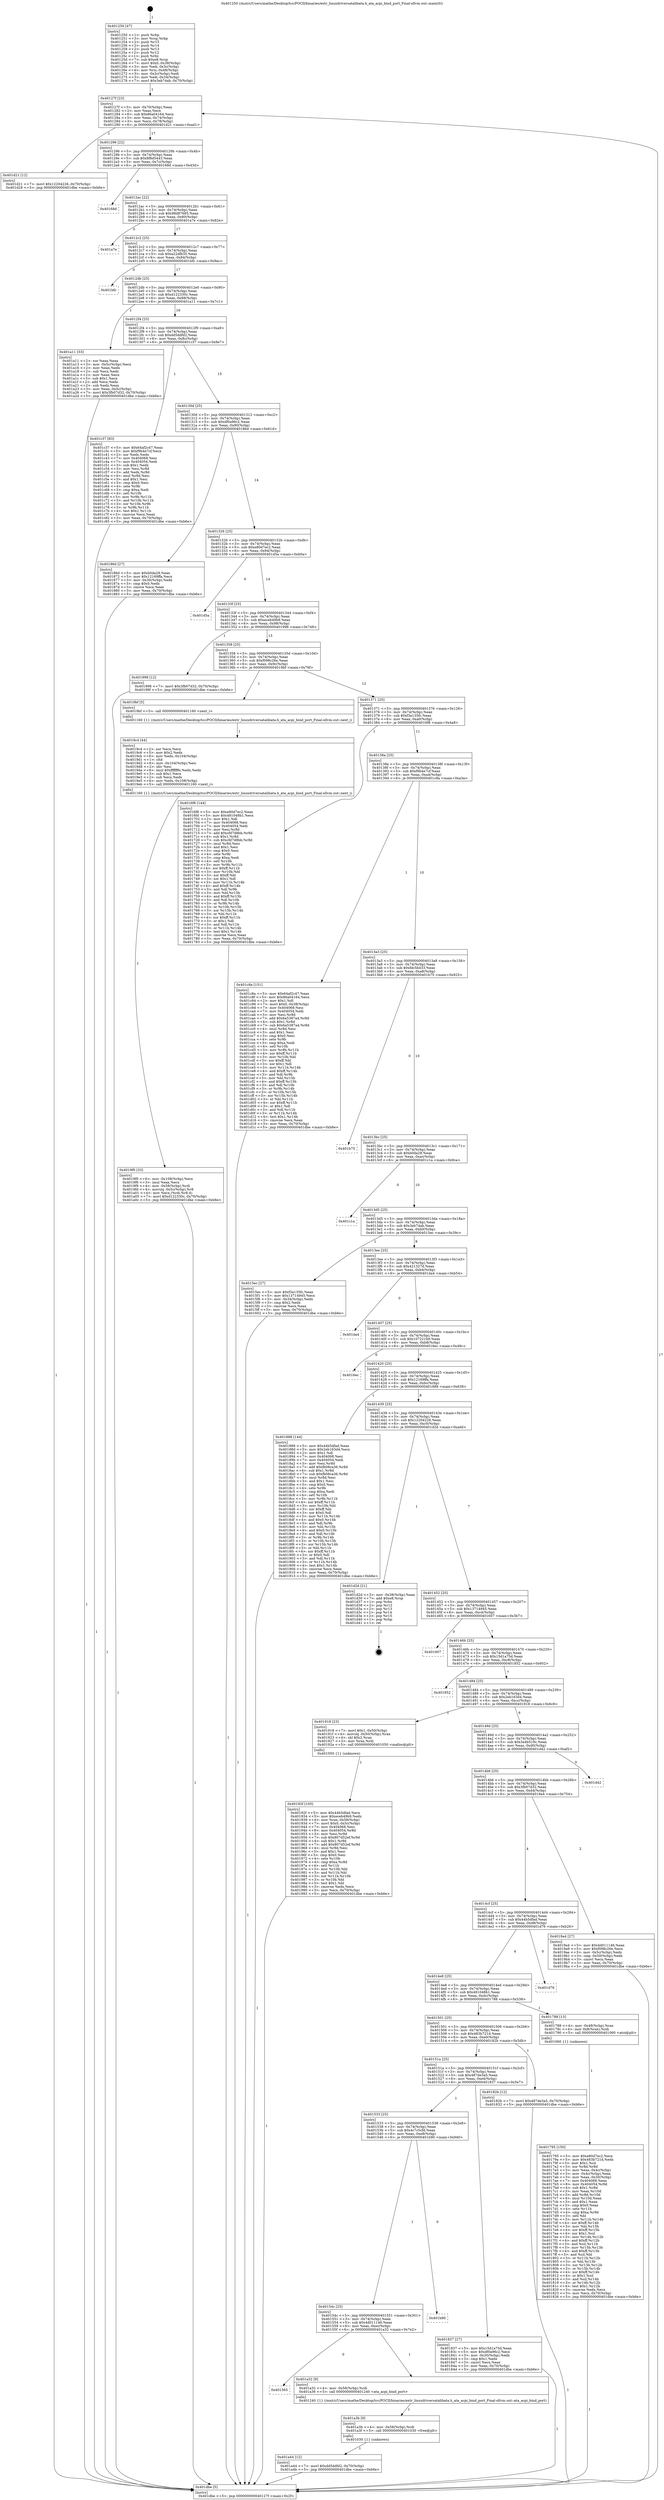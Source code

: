 digraph "0x401250" {
  label = "0x401250 (/mnt/c/Users/mathe/Desktop/tcc/POCII/binaries/extr_linuxdriversatalibata.h_ata_acpi_bind_port_Final-ollvm.out::main(0))"
  labelloc = "t"
  node[shape=record]

  Entry [label="",width=0.3,height=0.3,shape=circle,fillcolor=black,style=filled]
  "0x40127f" [label="{
     0x40127f [23]\l
     | [instrs]\l
     &nbsp;&nbsp;0x40127f \<+3\>: mov -0x70(%rbp),%eax\l
     &nbsp;&nbsp;0x401282 \<+2\>: mov %eax,%ecx\l
     &nbsp;&nbsp;0x401284 \<+6\>: sub $0x86a04164,%ecx\l
     &nbsp;&nbsp;0x40128a \<+3\>: mov %eax,-0x74(%rbp)\l
     &nbsp;&nbsp;0x40128d \<+3\>: mov %ecx,-0x78(%rbp)\l
     &nbsp;&nbsp;0x401290 \<+6\>: je 0000000000401d21 \<main+0xad1\>\l
  }"]
  "0x401d21" [label="{
     0x401d21 [12]\l
     | [instrs]\l
     &nbsp;&nbsp;0x401d21 \<+7\>: movl $0x12204226,-0x70(%rbp)\l
     &nbsp;&nbsp;0x401d28 \<+5\>: jmp 0000000000401dbe \<main+0xb6e\>\l
  }"]
  "0x401296" [label="{
     0x401296 [22]\l
     | [instrs]\l
     &nbsp;&nbsp;0x401296 \<+5\>: jmp 000000000040129b \<main+0x4b\>\l
     &nbsp;&nbsp;0x40129b \<+3\>: mov -0x74(%rbp),%eax\l
     &nbsp;&nbsp;0x40129e \<+5\>: sub $0x8f8d5443,%eax\l
     &nbsp;&nbsp;0x4012a3 \<+3\>: mov %eax,-0x7c(%rbp)\l
     &nbsp;&nbsp;0x4012a6 \<+6\>: je 000000000040168d \<main+0x43d\>\l
  }"]
  Exit [label="",width=0.3,height=0.3,shape=circle,fillcolor=black,style=filled,peripheries=2]
  "0x40168d" [label="{
     0x40168d\l
  }", style=dashed]
  "0x4012ac" [label="{
     0x4012ac [22]\l
     | [instrs]\l
     &nbsp;&nbsp;0x4012ac \<+5\>: jmp 00000000004012b1 \<main+0x61\>\l
     &nbsp;&nbsp;0x4012b1 \<+3\>: mov -0x74(%rbp),%eax\l
     &nbsp;&nbsp;0x4012b4 \<+5\>: sub $0x98d87685,%eax\l
     &nbsp;&nbsp;0x4012b9 \<+3\>: mov %eax,-0x80(%rbp)\l
     &nbsp;&nbsp;0x4012bc \<+6\>: je 0000000000401a7e \<main+0x82e\>\l
  }"]
  "0x401a44" [label="{
     0x401a44 [12]\l
     | [instrs]\l
     &nbsp;&nbsp;0x401a44 \<+7\>: movl $0xdd5ddfd2,-0x70(%rbp)\l
     &nbsp;&nbsp;0x401a4b \<+5\>: jmp 0000000000401dbe \<main+0xb6e\>\l
  }"]
  "0x401a7e" [label="{
     0x401a7e\l
  }", style=dashed]
  "0x4012c2" [label="{
     0x4012c2 [25]\l
     | [instrs]\l
     &nbsp;&nbsp;0x4012c2 \<+5\>: jmp 00000000004012c7 \<main+0x77\>\l
     &nbsp;&nbsp;0x4012c7 \<+3\>: mov -0x74(%rbp),%eax\l
     &nbsp;&nbsp;0x4012ca \<+5\>: sub $0xa22dfb35,%eax\l
     &nbsp;&nbsp;0x4012cf \<+6\>: mov %eax,-0x84(%rbp)\l
     &nbsp;&nbsp;0x4012d5 \<+6\>: je 0000000000401bfc \<main+0x9ac\>\l
  }"]
  "0x401a3b" [label="{
     0x401a3b [9]\l
     | [instrs]\l
     &nbsp;&nbsp;0x401a3b \<+4\>: mov -0x58(%rbp),%rdi\l
     &nbsp;&nbsp;0x401a3f \<+5\>: call 0000000000401030 \<free@plt\>\l
     | [calls]\l
     &nbsp;&nbsp;0x401030 \{1\} (unknown)\l
  }"]
  "0x401bfc" [label="{
     0x401bfc\l
  }", style=dashed]
  "0x4012db" [label="{
     0x4012db [25]\l
     | [instrs]\l
     &nbsp;&nbsp;0x4012db \<+5\>: jmp 00000000004012e0 \<main+0x90\>\l
     &nbsp;&nbsp;0x4012e0 \<+3\>: mov -0x74(%rbp),%eax\l
     &nbsp;&nbsp;0x4012e3 \<+5\>: sub $0xd122330c,%eax\l
     &nbsp;&nbsp;0x4012e8 \<+6\>: mov %eax,-0x88(%rbp)\l
     &nbsp;&nbsp;0x4012ee \<+6\>: je 0000000000401a11 \<main+0x7c1\>\l
  }"]
  "0x401565" [label="{
     0x401565\l
  }", style=dashed]
  "0x401a11" [label="{
     0x401a11 [33]\l
     | [instrs]\l
     &nbsp;&nbsp;0x401a11 \<+2\>: xor %eax,%eax\l
     &nbsp;&nbsp;0x401a13 \<+3\>: mov -0x5c(%rbp),%ecx\l
     &nbsp;&nbsp;0x401a16 \<+2\>: mov %eax,%edx\l
     &nbsp;&nbsp;0x401a18 \<+2\>: sub %ecx,%edx\l
     &nbsp;&nbsp;0x401a1a \<+2\>: mov %eax,%ecx\l
     &nbsp;&nbsp;0x401a1c \<+3\>: sub $0x1,%ecx\l
     &nbsp;&nbsp;0x401a1f \<+2\>: add %ecx,%edx\l
     &nbsp;&nbsp;0x401a21 \<+2\>: sub %edx,%eax\l
     &nbsp;&nbsp;0x401a23 \<+3\>: mov %eax,-0x5c(%rbp)\l
     &nbsp;&nbsp;0x401a26 \<+7\>: movl $0x3fb07d32,-0x70(%rbp)\l
     &nbsp;&nbsp;0x401a2d \<+5\>: jmp 0000000000401dbe \<main+0xb6e\>\l
  }"]
  "0x4012f4" [label="{
     0x4012f4 [25]\l
     | [instrs]\l
     &nbsp;&nbsp;0x4012f4 \<+5\>: jmp 00000000004012f9 \<main+0xa9\>\l
     &nbsp;&nbsp;0x4012f9 \<+3\>: mov -0x74(%rbp),%eax\l
     &nbsp;&nbsp;0x4012fc \<+5\>: sub $0xdd5ddfd2,%eax\l
     &nbsp;&nbsp;0x401301 \<+6\>: mov %eax,-0x8c(%rbp)\l
     &nbsp;&nbsp;0x401307 \<+6\>: je 0000000000401c37 \<main+0x9e7\>\l
  }"]
  "0x401a32" [label="{
     0x401a32 [9]\l
     | [instrs]\l
     &nbsp;&nbsp;0x401a32 \<+4\>: mov -0x58(%rbp),%rdi\l
     &nbsp;&nbsp;0x401a36 \<+5\>: call 0000000000401240 \<ata_acpi_bind_port\>\l
     | [calls]\l
     &nbsp;&nbsp;0x401240 \{1\} (/mnt/c/Users/mathe/Desktop/tcc/POCII/binaries/extr_linuxdriversatalibata.h_ata_acpi_bind_port_Final-ollvm.out::ata_acpi_bind_port)\l
  }"]
  "0x401c37" [label="{
     0x401c37 [83]\l
     | [instrs]\l
     &nbsp;&nbsp;0x401c37 \<+5\>: mov $0x64af2c47,%eax\l
     &nbsp;&nbsp;0x401c3c \<+5\>: mov $0xf9b4e7cf,%ecx\l
     &nbsp;&nbsp;0x401c41 \<+2\>: xor %edx,%edx\l
     &nbsp;&nbsp;0x401c43 \<+7\>: mov 0x404068,%esi\l
     &nbsp;&nbsp;0x401c4a \<+7\>: mov 0x404054,%edi\l
     &nbsp;&nbsp;0x401c51 \<+3\>: sub $0x1,%edx\l
     &nbsp;&nbsp;0x401c54 \<+3\>: mov %esi,%r8d\l
     &nbsp;&nbsp;0x401c57 \<+3\>: add %edx,%r8d\l
     &nbsp;&nbsp;0x401c5a \<+4\>: imul %r8d,%esi\l
     &nbsp;&nbsp;0x401c5e \<+3\>: and $0x1,%esi\l
     &nbsp;&nbsp;0x401c61 \<+3\>: cmp $0x0,%esi\l
     &nbsp;&nbsp;0x401c64 \<+4\>: sete %r9b\l
     &nbsp;&nbsp;0x401c68 \<+3\>: cmp $0xa,%edi\l
     &nbsp;&nbsp;0x401c6b \<+4\>: setl %r10b\l
     &nbsp;&nbsp;0x401c6f \<+3\>: mov %r9b,%r11b\l
     &nbsp;&nbsp;0x401c72 \<+3\>: and %r10b,%r11b\l
     &nbsp;&nbsp;0x401c75 \<+3\>: xor %r10b,%r9b\l
     &nbsp;&nbsp;0x401c78 \<+3\>: or %r9b,%r11b\l
     &nbsp;&nbsp;0x401c7b \<+4\>: test $0x1,%r11b\l
     &nbsp;&nbsp;0x401c7f \<+3\>: cmovne %ecx,%eax\l
     &nbsp;&nbsp;0x401c82 \<+3\>: mov %eax,-0x70(%rbp)\l
     &nbsp;&nbsp;0x401c85 \<+5\>: jmp 0000000000401dbe \<main+0xb6e\>\l
  }"]
  "0x40130d" [label="{
     0x40130d [25]\l
     | [instrs]\l
     &nbsp;&nbsp;0x40130d \<+5\>: jmp 0000000000401312 \<main+0xc2\>\l
     &nbsp;&nbsp;0x401312 \<+3\>: mov -0x74(%rbp),%eax\l
     &nbsp;&nbsp;0x401315 \<+5\>: sub $0xdf0a96c2,%eax\l
     &nbsp;&nbsp;0x40131a \<+6\>: mov %eax,-0x90(%rbp)\l
     &nbsp;&nbsp;0x401320 \<+6\>: je 000000000040186d \<main+0x61d\>\l
  }"]
  "0x40154c" [label="{
     0x40154c [25]\l
     | [instrs]\l
     &nbsp;&nbsp;0x40154c \<+5\>: jmp 0000000000401551 \<main+0x301\>\l
     &nbsp;&nbsp;0x401551 \<+3\>: mov -0x74(%rbp),%eax\l
     &nbsp;&nbsp;0x401554 \<+5\>: sub $0x4d011146,%eax\l
     &nbsp;&nbsp;0x401559 \<+6\>: mov %eax,-0xec(%rbp)\l
     &nbsp;&nbsp;0x40155f \<+6\>: je 0000000000401a32 \<main+0x7e2\>\l
  }"]
  "0x40186d" [label="{
     0x40186d [27]\l
     | [instrs]\l
     &nbsp;&nbsp;0x40186d \<+5\>: mov $0xb0da28,%eax\l
     &nbsp;&nbsp;0x401872 \<+5\>: mov $0x12169ffa,%ecx\l
     &nbsp;&nbsp;0x401877 \<+3\>: mov -0x30(%rbp),%edx\l
     &nbsp;&nbsp;0x40187a \<+3\>: cmp $0x0,%edx\l
     &nbsp;&nbsp;0x40187d \<+3\>: cmove %ecx,%eax\l
     &nbsp;&nbsp;0x401880 \<+3\>: mov %eax,-0x70(%rbp)\l
     &nbsp;&nbsp;0x401883 \<+5\>: jmp 0000000000401dbe \<main+0xb6e\>\l
  }"]
  "0x401326" [label="{
     0x401326 [25]\l
     | [instrs]\l
     &nbsp;&nbsp;0x401326 \<+5\>: jmp 000000000040132b \<main+0xdb\>\l
     &nbsp;&nbsp;0x40132b \<+3\>: mov -0x74(%rbp),%eax\l
     &nbsp;&nbsp;0x40132e \<+5\>: sub $0xe80d7ec2,%eax\l
     &nbsp;&nbsp;0x401333 \<+6\>: mov %eax,-0x94(%rbp)\l
     &nbsp;&nbsp;0x401339 \<+6\>: je 0000000000401d5a \<main+0xb0a\>\l
  }"]
  "0x401b90" [label="{
     0x401b90\l
  }", style=dashed]
  "0x401d5a" [label="{
     0x401d5a\l
  }", style=dashed]
  "0x40133f" [label="{
     0x40133f [25]\l
     | [instrs]\l
     &nbsp;&nbsp;0x40133f \<+5\>: jmp 0000000000401344 \<main+0xf4\>\l
     &nbsp;&nbsp;0x401344 \<+3\>: mov -0x74(%rbp),%eax\l
     &nbsp;&nbsp;0x401347 \<+5\>: sub $0xeceb49b9,%eax\l
     &nbsp;&nbsp;0x40134c \<+6\>: mov %eax,-0x98(%rbp)\l
     &nbsp;&nbsp;0x401352 \<+6\>: je 0000000000401998 \<main+0x748\>\l
  }"]
  "0x4019f0" [label="{
     0x4019f0 [33]\l
     | [instrs]\l
     &nbsp;&nbsp;0x4019f0 \<+6\>: mov -0x108(%rbp),%ecx\l
     &nbsp;&nbsp;0x4019f6 \<+3\>: imul %eax,%ecx\l
     &nbsp;&nbsp;0x4019f9 \<+4\>: mov -0x58(%rbp),%rdi\l
     &nbsp;&nbsp;0x4019fd \<+4\>: movslq -0x5c(%rbp),%r8\l
     &nbsp;&nbsp;0x401a01 \<+4\>: mov %ecx,(%rdi,%r8,4)\l
     &nbsp;&nbsp;0x401a05 \<+7\>: movl $0xd122330c,-0x70(%rbp)\l
     &nbsp;&nbsp;0x401a0c \<+5\>: jmp 0000000000401dbe \<main+0xb6e\>\l
  }"]
  "0x401998" [label="{
     0x401998 [12]\l
     | [instrs]\l
     &nbsp;&nbsp;0x401998 \<+7\>: movl $0x3fb07d32,-0x70(%rbp)\l
     &nbsp;&nbsp;0x40199f \<+5\>: jmp 0000000000401dbe \<main+0xb6e\>\l
  }"]
  "0x401358" [label="{
     0x401358 [25]\l
     | [instrs]\l
     &nbsp;&nbsp;0x401358 \<+5\>: jmp 000000000040135d \<main+0x10d\>\l
     &nbsp;&nbsp;0x40135d \<+3\>: mov -0x74(%rbp),%eax\l
     &nbsp;&nbsp;0x401360 \<+5\>: sub $0xf098c26e,%eax\l
     &nbsp;&nbsp;0x401365 \<+6\>: mov %eax,-0x9c(%rbp)\l
     &nbsp;&nbsp;0x40136b \<+6\>: je 00000000004019bf \<main+0x76f\>\l
  }"]
  "0x4019c4" [label="{
     0x4019c4 [44]\l
     | [instrs]\l
     &nbsp;&nbsp;0x4019c4 \<+2\>: xor %ecx,%ecx\l
     &nbsp;&nbsp;0x4019c6 \<+5\>: mov $0x2,%edx\l
     &nbsp;&nbsp;0x4019cb \<+6\>: mov %edx,-0x104(%rbp)\l
     &nbsp;&nbsp;0x4019d1 \<+1\>: cltd\l
     &nbsp;&nbsp;0x4019d2 \<+6\>: mov -0x104(%rbp),%esi\l
     &nbsp;&nbsp;0x4019d8 \<+2\>: idiv %esi\l
     &nbsp;&nbsp;0x4019da \<+6\>: imul $0xfffffffe,%edx,%edx\l
     &nbsp;&nbsp;0x4019e0 \<+3\>: sub $0x1,%ecx\l
     &nbsp;&nbsp;0x4019e3 \<+2\>: sub %ecx,%edx\l
     &nbsp;&nbsp;0x4019e5 \<+6\>: mov %edx,-0x108(%rbp)\l
     &nbsp;&nbsp;0x4019eb \<+5\>: call 0000000000401160 \<next_i\>\l
     | [calls]\l
     &nbsp;&nbsp;0x401160 \{1\} (/mnt/c/Users/mathe/Desktop/tcc/POCII/binaries/extr_linuxdriversatalibata.h_ata_acpi_bind_port_Final-ollvm.out::next_i)\l
  }"]
  "0x4019bf" [label="{
     0x4019bf [5]\l
     | [instrs]\l
     &nbsp;&nbsp;0x4019bf \<+5\>: call 0000000000401160 \<next_i\>\l
     | [calls]\l
     &nbsp;&nbsp;0x401160 \{1\} (/mnt/c/Users/mathe/Desktop/tcc/POCII/binaries/extr_linuxdriversatalibata.h_ata_acpi_bind_port_Final-ollvm.out::next_i)\l
  }"]
  "0x401371" [label="{
     0x401371 [25]\l
     | [instrs]\l
     &nbsp;&nbsp;0x401371 \<+5\>: jmp 0000000000401376 \<main+0x126\>\l
     &nbsp;&nbsp;0x401376 \<+3\>: mov -0x74(%rbp),%eax\l
     &nbsp;&nbsp;0x401379 \<+5\>: sub $0xf3a135fc,%eax\l
     &nbsp;&nbsp;0x40137e \<+6\>: mov %eax,-0xa0(%rbp)\l
     &nbsp;&nbsp;0x401384 \<+6\>: je 00000000004016f8 \<main+0x4a8\>\l
  }"]
  "0x40192f" [label="{
     0x40192f [105]\l
     | [instrs]\l
     &nbsp;&nbsp;0x40192f \<+5\>: mov $0x44b5dfad,%ecx\l
     &nbsp;&nbsp;0x401934 \<+5\>: mov $0xeceb49b9,%edx\l
     &nbsp;&nbsp;0x401939 \<+4\>: mov %rax,-0x58(%rbp)\l
     &nbsp;&nbsp;0x40193d \<+7\>: movl $0x0,-0x5c(%rbp)\l
     &nbsp;&nbsp;0x401944 \<+7\>: mov 0x404068,%esi\l
     &nbsp;&nbsp;0x40194b \<+8\>: mov 0x404054,%r8d\l
     &nbsp;&nbsp;0x401953 \<+3\>: mov %esi,%r9d\l
     &nbsp;&nbsp;0x401956 \<+7\>: sub $0x807d52ef,%r9d\l
     &nbsp;&nbsp;0x40195d \<+4\>: sub $0x1,%r9d\l
     &nbsp;&nbsp;0x401961 \<+7\>: add $0x807d52ef,%r9d\l
     &nbsp;&nbsp;0x401968 \<+4\>: imul %r9d,%esi\l
     &nbsp;&nbsp;0x40196c \<+3\>: and $0x1,%esi\l
     &nbsp;&nbsp;0x40196f \<+3\>: cmp $0x0,%esi\l
     &nbsp;&nbsp;0x401972 \<+4\>: sete %r10b\l
     &nbsp;&nbsp;0x401976 \<+4\>: cmp $0xa,%r8d\l
     &nbsp;&nbsp;0x40197a \<+4\>: setl %r11b\l
     &nbsp;&nbsp;0x40197e \<+3\>: mov %r10b,%bl\l
     &nbsp;&nbsp;0x401981 \<+3\>: and %r11b,%bl\l
     &nbsp;&nbsp;0x401984 \<+3\>: xor %r11b,%r10b\l
     &nbsp;&nbsp;0x401987 \<+3\>: or %r10b,%bl\l
     &nbsp;&nbsp;0x40198a \<+3\>: test $0x1,%bl\l
     &nbsp;&nbsp;0x40198d \<+3\>: cmovne %edx,%ecx\l
     &nbsp;&nbsp;0x401990 \<+3\>: mov %ecx,-0x70(%rbp)\l
     &nbsp;&nbsp;0x401993 \<+5\>: jmp 0000000000401dbe \<main+0xb6e\>\l
  }"]
  "0x4016f8" [label="{
     0x4016f8 [144]\l
     | [instrs]\l
     &nbsp;&nbsp;0x4016f8 \<+5\>: mov $0xe80d7ec2,%eax\l
     &nbsp;&nbsp;0x4016fd \<+5\>: mov $0x481048b1,%ecx\l
     &nbsp;&nbsp;0x401702 \<+2\>: mov $0x1,%dl\l
     &nbsp;&nbsp;0x401704 \<+7\>: mov 0x404068,%esi\l
     &nbsp;&nbsp;0x40170b \<+7\>: mov 0x404054,%edi\l
     &nbsp;&nbsp;0x401712 \<+3\>: mov %esi,%r8d\l
     &nbsp;&nbsp;0x401715 \<+7\>: add $0xcfd7d8bb,%r8d\l
     &nbsp;&nbsp;0x40171c \<+4\>: sub $0x1,%r8d\l
     &nbsp;&nbsp;0x401720 \<+7\>: sub $0xcfd7d8bb,%r8d\l
     &nbsp;&nbsp;0x401727 \<+4\>: imul %r8d,%esi\l
     &nbsp;&nbsp;0x40172b \<+3\>: and $0x1,%esi\l
     &nbsp;&nbsp;0x40172e \<+3\>: cmp $0x0,%esi\l
     &nbsp;&nbsp;0x401731 \<+4\>: sete %r9b\l
     &nbsp;&nbsp;0x401735 \<+3\>: cmp $0xa,%edi\l
     &nbsp;&nbsp;0x401738 \<+4\>: setl %r10b\l
     &nbsp;&nbsp;0x40173c \<+3\>: mov %r9b,%r11b\l
     &nbsp;&nbsp;0x40173f \<+4\>: xor $0xff,%r11b\l
     &nbsp;&nbsp;0x401743 \<+3\>: mov %r10b,%bl\l
     &nbsp;&nbsp;0x401746 \<+3\>: xor $0xff,%bl\l
     &nbsp;&nbsp;0x401749 \<+3\>: xor $0x1,%dl\l
     &nbsp;&nbsp;0x40174c \<+3\>: mov %r11b,%r14b\l
     &nbsp;&nbsp;0x40174f \<+4\>: and $0xff,%r14b\l
     &nbsp;&nbsp;0x401753 \<+3\>: and %dl,%r9b\l
     &nbsp;&nbsp;0x401756 \<+3\>: mov %bl,%r15b\l
     &nbsp;&nbsp;0x401759 \<+4\>: and $0xff,%r15b\l
     &nbsp;&nbsp;0x40175d \<+3\>: and %dl,%r10b\l
     &nbsp;&nbsp;0x401760 \<+3\>: or %r9b,%r14b\l
     &nbsp;&nbsp;0x401763 \<+3\>: or %r10b,%r15b\l
     &nbsp;&nbsp;0x401766 \<+3\>: xor %r15b,%r14b\l
     &nbsp;&nbsp;0x401769 \<+3\>: or %bl,%r11b\l
     &nbsp;&nbsp;0x40176c \<+4\>: xor $0xff,%r11b\l
     &nbsp;&nbsp;0x401770 \<+3\>: or $0x1,%dl\l
     &nbsp;&nbsp;0x401773 \<+3\>: and %dl,%r11b\l
     &nbsp;&nbsp;0x401776 \<+3\>: or %r11b,%r14b\l
     &nbsp;&nbsp;0x401779 \<+4\>: test $0x1,%r14b\l
     &nbsp;&nbsp;0x40177d \<+3\>: cmovne %ecx,%eax\l
     &nbsp;&nbsp;0x401780 \<+3\>: mov %eax,-0x70(%rbp)\l
     &nbsp;&nbsp;0x401783 \<+5\>: jmp 0000000000401dbe \<main+0xb6e\>\l
  }"]
  "0x40138a" [label="{
     0x40138a [25]\l
     | [instrs]\l
     &nbsp;&nbsp;0x40138a \<+5\>: jmp 000000000040138f \<main+0x13f\>\l
     &nbsp;&nbsp;0x40138f \<+3\>: mov -0x74(%rbp),%eax\l
     &nbsp;&nbsp;0x401392 \<+5\>: sub $0xf9b4e7cf,%eax\l
     &nbsp;&nbsp;0x401397 \<+6\>: mov %eax,-0xa4(%rbp)\l
     &nbsp;&nbsp;0x40139d \<+6\>: je 0000000000401c8a \<main+0xa3a\>\l
  }"]
  "0x401533" [label="{
     0x401533 [25]\l
     | [instrs]\l
     &nbsp;&nbsp;0x401533 \<+5\>: jmp 0000000000401538 \<main+0x2e8\>\l
     &nbsp;&nbsp;0x401538 \<+3\>: mov -0x74(%rbp),%eax\l
     &nbsp;&nbsp;0x40153b \<+5\>: sub $0x4c7c5cfd,%eax\l
     &nbsp;&nbsp;0x401540 \<+6\>: mov %eax,-0xe8(%rbp)\l
     &nbsp;&nbsp;0x401546 \<+6\>: je 0000000000401b90 \<main+0x940\>\l
  }"]
  "0x401c8a" [label="{
     0x401c8a [151]\l
     | [instrs]\l
     &nbsp;&nbsp;0x401c8a \<+5\>: mov $0x64af2c47,%eax\l
     &nbsp;&nbsp;0x401c8f \<+5\>: mov $0x86a04164,%ecx\l
     &nbsp;&nbsp;0x401c94 \<+2\>: mov $0x1,%dl\l
     &nbsp;&nbsp;0x401c96 \<+7\>: movl $0x0,-0x38(%rbp)\l
     &nbsp;&nbsp;0x401c9d \<+7\>: mov 0x404068,%esi\l
     &nbsp;&nbsp;0x401ca4 \<+7\>: mov 0x404054,%edi\l
     &nbsp;&nbsp;0x401cab \<+3\>: mov %esi,%r8d\l
     &nbsp;&nbsp;0x401cae \<+7\>: add $0x6a5387a4,%r8d\l
     &nbsp;&nbsp;0x401cb5 \<+4\>: sub $0x1,%r8d\l
     &nbsp;&nbsp;0x401cb9 \<+7\>: sub $0x6a5387a4,%r8d\l
     &nbsp;&nbsp;0x401cc0 \<+4\>: imul %r8d,%esi\l
     &nbsp;&nbsp;0x401cc4 \<+3\>: and $0x1,%esi\l
     &nbsp;&nbsp;0x401cc7 \<+3\>: cmp $0x0,%esi\l
     &nbsp;&nbsp;0x401cca \<+4\>: sete %r9b\l
     &nbsp;&nbsp;0x401cce \<+3\>: cmp $0xa,%edi\l
     &nbsp;&nbsp;0x401cd1 \<+4\>: setl %r10b\l
     &nbsp;&nbsp;0x401cd5 \<+3\>: mov %r9b,%r11b\l
     &nbsp;&nbsp;0x401cd8 \<+4\>: xor $0xff,%r11b\l
     &nbsp;&nbsp;0x401cdc \<+3\>: mov %r10b,%bl\l
     &nbsp;&nbsp;0x401cdf \<+3\>: xor $0xff,%bl\l
     &nbsp;&nbsp;0x401ce2 \<+3\>: xor $0x1,%dl\l
     &nbsp;&nbsp;0x401ce5 \<+3\>: mov %r11b,%r14b\l
     &nbsp;&nbsp;0x401ce8 \<+4\>: and $0xff,%r14b\l
     &nbsp;&nbsp;0x401cec \<+3\>: and %dl,%r9b\l
     &nbsp;&nbsp;0x401cef \<+3\>: mov %bl,%r15b\l
     &nbsp;&nbsp;0x401cf2 \<+4\>: and $0xff,%r15b\l
     &nbsp;&nbsp;0x401cf6 \<+3\>: and %dl,%r10b\l
     &nbsp;&nbsp;0x401cf9 \<+3\>: or %r9b,%r14b\l
     &nbsp;&nbsp;0x401cfc \<+3\>: or %r10b,%r15b\l
     &nbsp;&nbsp;0x401cff \<+3\>: xor %r15b,%r14b\l
     &nbsp;&nbsp;0x401d02 \<+3\>: or %bl,%r11b\l
     &nbsp;&nbsp;0x401d05 \<+4\>: xor $0xff,%r11b\l
     &nbsp;&nbsp;0x401d09 \<+3\>: or $0x1,%dl\l
     &nbsp;&nbsp;0x401d0c \<+3\>: and %dl,%r11b\l
     &nbsp;&nbsp;0x401d0f \<+3\>: or %r11b,%r14b\l
     &nbsp;&nbsp;0x401d12 \<+4\>: test $0x1,%r14b\l
     &nbsp;&nbsp;0x401d16 \<+3\>: cmovne %ecx,%eax\l
     &nbsp;&nbsp;0x401d19 \<+3\>: mov %eax,-0x70(%rbp)\l
     &nbsp;&nbsp;0x401d1c \<+5\>: jmp 0000000000401dbe \<main+0xb6e\>\l
  }"]
  "0x4013a3" [label="{
     0x4013a3 [25]\l
     | [instrs]\l
     &nbsp;&nbsp;0x4013a3 \<+5\>: jmp 00000000004013a8 \<main+0x158\>\l
     &nbsp;&nbsp;0x4013a8 \<+3\>: mov -0x74(%rbp),%eax\l
     &nbsp;&nbsp;0x4013ab \<+5\>: sub $0xfdc5b433,%eax\l
     &nbsp;&nbsp;0x4013b0 \<+6\>: mov %eax,-0xa8(%rbp)\l
     &nbsp;&nbsp;0x4013b6 \<+6\>: je 0000000000401b75 \<main+0x925\>\l
  }"]
  "0x401837" [label="{
     0x401837 [27]\l
     | [instrs]\l
     &nbsp;&nbsp;0x401837 \<+5\>: mov $0x15d1a75d,%eax\l
     &nbsp;&nbsp;0x40183c \<+5\>: mov $0xdf0a96c2,%ecx\l
     &nbsp;&nbsp;0x401841 \<+3\>: mov -0x30(%rbp),%edx\l
     &nbsp;&nbsp;0x401844 \<+3\>: cmp $0x1,%edx\l
     &nbsp;&nbsp;0x401847 \<+3\>: cmovl %ecx,%eax\l
     &nbsp;&nbsp;0x40184a \<+3\>: mov %eax,-0x70(%rbp)\l
     &nbsp;&nbsp;0x40184d \<+5\>: jmp 0000000000401dbe \<main+0xb6e\>\l
  }"]
  "0x401b75" [label="{
     0x401b75\l
  }", style=dashed]
  "0x4013bc" [label="{
     0x4013bc [25]\l
     | [instrs]\l
     &nbsp;&nbsp;0x4013bc \<+5\>: jmp 00000000004013c1 \<main+0x171\>\l
     &nbsp;&nbsp;0x4013c1 \<+3\>: mov -0x74(%rbp),%eax\l
     &nbsp;&nbsp;0x4013c4 \<+5\>: sub $0xb0da28,%eax\l
     &nbsp;&nbsp;0x4013c9 \<+6\>: mov %eax,-0xac(%rbp)\l
     &nbsp;&nbsp;0x4013cf \<+6\>: je 0000000000401c1a \<main+0x9ca\>\l
  }"]
  "0x40151a" [label="{
     0x40151a [25]\l
     | [instrs]\l
     &nbsp;&nbsp;0x40151a \<+5\>: jmp 000000000040151f \<main+0x2cf\>\l
     &nbsp;&nbsp;0x40151f \<+3\>: mov -0x74(%rbp),%eax\l
     &nbsp;&nbsp;0x401522 \<+5\>: sub $0x487de3a5,%eax\l
     &nbsp;&nbsp;0x401527 \<+6\>: mov %eax,-0xe4(%rbp)\l
     &nbsp;&nbsp;0x40152d \<+6\>: je 0000000000401837 \<main+0x5e7\>\l
  }"]
  "0x401c1a" [label="{
     0x401c1a\l
  }", style=dashed]
  "0x4013d5" [label="{
     0x4013d5 [25]\l
     | [instrs]\l
     &nbsp;&nbsp;0x4013d5 \<+5\>: jmp 00000000004013da \<main+0x18a\>\l
     &nbsp;&nbsp;0x4013da \<+3\>: mov -0x74(%rbp),%eax\l
     &nbsp;&nbsp;0x4013dd \<+5\>: sub $0x3eb74ab,%eax\l
     &nbsp;&nbsp;0x4013e2 \<+6\>: mov %eax,-0xb0(%rbp)\l
     &nbsp;&nbsp;0x4013e8 \<+6\>: je 00000000004015ec \<main+0x39c\>\l
  }"]
  "0x40182b" [label="{
     0x40182b [12]\l
     | [instrs]\l
     &nbsp;&nbsp;0x40182b \<+7\>: movl $0x487de3a5,-0x70(%rbp)\l
     &nbsp;&nbsp;0x401832 \<+5\>: jmp 0000000000401dbe \<main+0xb6e\>\l
  }"]
  "0x4015ec" [label="{
     0x4015ec [27]\l
     | [instrs]\l
     &nbsp;&nbsp;0x4015ec \<+5\>: mov $0xf3a135fc,%eax\l
     &nbsp;&nbsp;0x4015f1 \<+5\>: mov $0x13714945,%ecx\l
     &nbsp;&nbsp;0x4015f6 \<+3\>: mov -0x34(%rbp),%edx\l
     &nbsp;&nbsp;0x4015f9 \<+3\>: cmp $0x2,%edx\l
     &nbsp;&nbsp;0x4015fc \<+3\>: cmovne %ecx,%eax\l
     &nbsp;&nbsp;0x4015ff \<+3\>: mov %eax,-0x70(%rbp)\l
     &nbsp;&nbsp;0x401602 \<+5\>: jmp 0000000000401dbe \<main+0xb6e\>\l
  }"]
  "0x4013ee" [label="{
     0x4013ee [25]\l
     | [instrs]\l
     &nbsp;&nbsp;0x4013ee \<+5\>: jmp 00000000004013f3 \<main+0x1a3\>\l
     &nbsp;&nbsp;0x4013f3 \<+3\>: mov -0x74(%rbp),%eax\l
     &nbsp;&nbsp;0x4013f6 \<+5\>: sub $0x421327d,%eax\l
     &nbsp;&nbsp;0x4013fb \<+6\>: mov %eax,-0xb4(%rbp)\l
     &nbsp;&nbsp;0x401401 \<+6\>: je 0000000000401da4 \<main+0xb54\>\l
  }"]
  "0x401dbe" [label="{
     0x401dbe [5]\l
     | [instrs]\l
     &nbsp;&nbsp;0x401dbe \<+5\>: jmp 000000000040127f \<main+0x2f\>\l
  }"]
  "0x401250" [label="{
     0x401250 [47]\l
     | [instrs]\l
     &nbsp;&nbsp;0x401250 \<+1\>: push %rbp\l
     &nbsp;&nbsp;0x401251 \<+3\>: mov %rsp,%rbp\l
     &nbsp;&nbsp;0x401254 \<+2\>: push %r15\l
     &nbsp;&nbsp;0x401256 \<+2\>: push %r14\l
     &nbsp;&nbsp;0x401258 \<+2\>: push %r13\l
     &nbsp;&nbsp;0x40125a \<+2\>: push %r12\l
     &nbsp;&nbsp;0x40125c \<+1\>: push %rbx\l
     &nbsp;&nbsp;0x40125d \<+7\>: sub $0xe8,%rsp\l
     &nbsp;&nbsp;0x401264 \<+7\>: movl $0x0,-0x38(%rbp)\l
     &nbsp;&nbsp;0x40126b \<+3\>: mov %edi,-0x3c(%rbp)\l
     &nbsp;&nbsp;0x40126e \<+4\>: mov %rsi,-0x48(%rbp)\l
     &nbsp;&nbsp;0x401272 \<+3\>: mov -0x3c(%rbp),%edi\l
     &nbsp;&nbsp;0x401275 \<+3\>: mov %edi,-0x34(%rbp)\l
     &nbsp;&nbsp;0x401278 \<+7\>: movl $0x3eb74ab,-0x70(%rbp)\l
  }"]
  "0x401795" [label="{
     0x401795 [150]\l
     | [instrs]\l
     &nbsp;&nbsp;0x401795 \<+5\>: mov $0xe80d7ec2,%ecx\l
     &nbsp;&nbsp;0x40179a \<+5\>: mov $0x483b721d,%edx\l
     &nbsp;&nbsp;0x40179f \<+3\>: mov $0x1,%sil\l
     &nbsp;&nbsp;0x4017a2 \<+3\>: xor %r8d,%r8d\l
     &nbsp;&nbsp;0x4017a5 \<+3\>: mov %eax,-0x4c(%rbp)\l
     &nbsp;&nbsp;0x4017a8 \<+3\>: mov -0x4c(%rbp),%eax\l
     &nbsp;&nbsp;0x4017ab \<+3\>: mov %eax,-0x30(%rbp)\l
     &nbsp;&nbsp;0x4017ae \<+7\>: mov 0x404068,%eax\l
     &nbsp;&nbsp;0x4017b5 \<+8\>: mov 0x404054,%r9d\l
     &nbsp;&nbsp;0x4017bd \<+4\>: sub $0x1,%r8d\l
     &nbsp;&nbsp;0x4017c1 \<+3\>: mov %eax,%r10d\l
     &nbsp;&nbsp;0x4017c4 \<+3\>: add %r8d,%r10d\l
     &nbsp;&nbsp;0x4017c7 \<+4\>: imul %r10d,%eax\l
     &nbsp;&nbsp;0x4017cb \<+3\>: and $0x1,%eax\l
     &nbsp;&nbsp;0x4017ce \<+3\>: cmp $0x0,%eax\l
     &nbsp;&nbsp;0x4017d1 \<+4\>: sete %r11b\l
     &nbsp;&nbsp;0x4017d5 \<+4\>: cmp $0xa,%r9d\l
     &nbsp;&nbsp;0x4017d9 \<+3\>: setl %bl\l
     &nbsp;&nbsp;0x4017dc \<+3\>: mov %r11b,%r14b\l
     &nbsp;&nbsp;0x4017df \<+4\>: xor $0xff,%r14b\l
     &nbsp;&nbsp;0x4017e3 \<+3\>: mov %bl,%r15b\l
     &nbsp;&nbsp;0x4017e6 \<+4\>: xor $0xff,%r15b\l
     &nbsp;&nbsp;0x4017ea \<+4\>: xor $0x1,%sil\l
     &nbsp;&nbsp;0x4017ee \<+3\>: mov %r14b,%r12b\l
     &nbsp;&nbsp;0x4017f1 \<+4\>: and $0xff,%r12b\l
     &nbsp;&nbsp;0x4017f5 \<+3\>: and %sil,%r11b\l
     &nbsp;&nbsp;0x4017f8 \<+3\>: mov %r15b,%r13b\l
     &nbsp;&nbsp;0x4017fb \<+4\>: and $0xff,%r13b\l
     &nbsp;&nbsp;0x4017ff \<+3\>: and %sil,%bl\l
     &nbsp;&nbsp;0x401802 \<+3\>: or %r11b,%r12b\l
     &nbsp;&nbsp;0x401805 \<+3\>: or %bl,%r13b\l
     &nbsp;&nbsp;0x401808 \<+3\>: xor %r13b,%r12b\l
     &nbsp;&nbsp;0x40180b \<+3\>: or %r15b,%r14b\l
     &nbsp;&nbsp;0x40180e \<+4\>: xor $0xff,%r14b\l
     &nbsp;&nbsp;0x401812 \<+4\>: or $0x1,%sil\l
     &nbsp;&nbsp;0x401816 \<+3\>: and %sil,%r14b\l
     &nbsp;&nbsp;0x401819 \<+3\>: or %r14b,%r12b\l
     &nbsp;&nbsp;0x40181c \<+4\>: test $0x1,%r12b\l
     &nbsp;&nbsp;0x401820 \<+3\>: cmovne %edx,%ecx\l
     &nbsp;&nbsp;0x401823 \<+3\>: mov %ecx,-0x70(%rbp)\l
     &nbsp;&nbsp;0x401826 \<+5\>: jmp 0000000000401dbe \<main+0xb6e\>\l
  }"]
  "0x401da4" [label="{
     0x401da4\l
  }", style=dashed]
  "0x401407" [label="{
     0x401407 [25]\l
     | [instrs]\l
     &nbsp;&nbsp;0x401407 \<+5\>: jmp 000000000040140c \<main+0x1bc\>\l
     &nbsp;&nbsp;0x40140c \<+3\>: mov -0x74(%rbp),%eax\l
     &nbsp;&nbsp;0x40140f \<+5\>: sub $0x107221b9,%eax\l
     &nbsp;&nbsp;0x401414 \<+6\>: mov %eax,-0xb8(%rbp)\l
     &nbsp;&nbsp;0x40141a \<+6\>: je 00000000004016ec \<main+0x49c\>\l
  }"]
  "0x401501" [label="{
     0x401501 [25]\l
     | [instrs]\l
     &nbsp;&nbsp;0x401501 \<+5\>: jmp 0000000000401506 \<main+0x2b6\>\l
     &nbsp;&nbsp;0x401506 \<+3\>: mov -0x74(%rbp),%eax\l
     &nbsp;&nbsp;0x401509 \<+5\>: sub $0x483b721d,%eax\l
     &nbsp;&nbsp;0x40150e \<+6\>: mov %eax,-0xe0(%rbp)\l
     &nbsp;&nbsp;0x401514 \<+6\>: je 000000000040182b \<main+0x5db\>\l
  }"]
  "0x4016ec" [label="{
     0x4016ec\l
  }", style=dashed]
  "0x401420" [label="{
     0x401420 [25]\l
     | [instrs]\l
     &nbsp;&nbsp;0x401420 \<+5\>: jmp 0000000000401425 \<main+0x1d5\>\l
     &nbsp;&nbsp;0x401425 \<+3\>: mov -0x74(%rbp),%eax\l
     &nbsp;&nbsp;0x401428 \<+5\>: sub $0x12169ffa,%eax\l
     &nbsp;&nbsp;0x40142d \<+6\>: mov %eax,-0xbc(%rbp)\l
     &nbsp;&nbsp;0x401433 \<+6\>: je 0000000000401888 \<main+0x638\>\l
  }"]
  "0x401788" [label="{
     0x401788 [13]\l
     | [instrs]\l
     &nbsp;&nbsp;0x401788 \<+4\>: mov -0x48(%rbp),%rax\l
     &nbsp;&nbsp;0x40178c \<+4\>: mov 0x8(%rax),%rdi\l
     &nbsp;&nbsp;0x401790 \<+5\>: call 0000000000401060 \<atoi@plt\>\l
     | [calls]\l
     &nbsp;&nbsp;0x401060 \{1\} (unknown)\l
  }"]
  "0x401888" [label="{
     0x401888 [144]\l
     | [instrs]\l
     &nbsp;&nbsp;0x401888 \<+5\>: mov $0x44b5dfad,%eax\l
     &nbsp;&nbsp;0x40188d \<+5\>: mov $0x2eb163d4,%ecx\l
     &nbsp;&nbsp;0x401892 \<+2\>: mov $0x1,%dl\l
     &nbsp;&nbsp;0x401894 \<+7\>: mov 0x404068,%esi\l
     &nbsp;&nbsp;0x40189b \<+7\>: mov 0x404054,%edi\l
     &nbsp;&nbsp;0x4018a2 \<+3\>: mov %esi,%r8d\l
     &nbsp;&nbsp;0x4018a5 \<+7\>: add $0xfb08ca36,%r8d\l
     &nbsp;&nbsp;0x4018ac \<+4\>: sub $0x1,%r8d\l
     &nbsp;&nbsp;0x4018b0 \<+7\>: sub $0xfb08ca36,%r8d\l
     &nbsp;&nbsp;0x4018b7 \<+4\>: imul %r8d,%esi\l
     &nbsp;&nbsp;0x4018bb \<+3\>: and $0x1,%esi\l
     &nbsp;&nbsp;0x4018be \<+3\>: cmp $0x0,%esi\l
     &nbsp;&nbsp;0x4018c1 \<+4\>: sete %r9b\l
     &nbsp;&nbsp;0x4018c5 \<+3\>: cmp $0xa,%edi\l
     &nbsp;&nbsp;0x4018c8 \<+4\>: setl %r10b\l
     &nbsp;&nbsp;0x4018cc \<+3\>: mov %r9b,%r11b\l
     &nbsp;&nbsp;0x4018cf \<+4\>: xor $0xff,%r11b\l
     &nbsp;&nbsp;0x4018d3 \<+3\>: mov %r10b,%bl\l
     &nbsp;&nbsp;0x4018d6 \<+3\>: xor $0xff,%bl\l
     &nbsp;&nbsp;0x4018d9 \<+3\>: xor $0x0,%dl\l
     &nbsp;&nbsp;0x4018dc \<+3\>: mov %r11b,%r14b\l
     &nbsp;&nbsp;0x4018df \<+4\>: and $0x0,%r14b\l
     &nbsp;&nbsp;0x4018e3 \<+3\>: and %dl,%r9b\l
     &nbsp;&nbsp;0x4018e6 \<+3\>: mov %bl,%r15b\l
     &nbsp;&nbsp;0x4018e9 \<+4\>: and $0x0,%r15b\l
     &nbsp;&nbsp;0x4018ed \<+3\>: and %dl,%r10b\l
     &nbsp;&nbsp;0x4018f0 \<+3\>: or %r9b,%r14b\l
     &nbsp;&nbsp;0x4018f3 \<+3\>: or %r10b,%r15b\l
     &nbsp;&nbsp;0x4018f6 \<+3\>: xor %r15b,%r14b\l
     &nbsp;&nbsp;0x4018f9 \<+3\>: or %bl,%r11b\l
     &nbsp;&nbsp;0x4018fc \<+4\>: xor $0xff,%r11b\l
     &nbsp;&nbsp;0x401900 \<+3\>: or $0x0,%dl\l
     &nbsp;&nbsp;0x401903 \<+3\>: and %dl,%r11b\l
     &nbsp;&nbsp;0x401906 \<+3\>: or %r11b,%r14b\l
     &nbsp;&nbsp;0x401909 \<+4\>: test $0x1,%r14b\l
     &nbsp;&nbsp;0x40190d \<+3\>: cmovne %ecx,%eax\l
     &nbsp;&nbsp;0x401910 \<+3\>: mov %eax,-0x70(%rbp)\l
     &nbsp;&nbsp;0x401913 \<+5\>: jmp 0000000000401dbe \<main+0xb6e\>\l
  }"]
  "0x401439" [label="{
     0x401439 [25]\l
     | [instrs]\l
     &nbsp;&nbsp;0x401439 \<+5\>: jmp 000000000040143e \<main+0x1ee\>\l
     &nbsp;&nbsp;0x40143e \<+3\>: mov -0x74(%rbp),%eax\l
     &nbsp;&nbsp;0x401441 \<+5\>: sub $0x12204226,%eax\l
     &nbsp;&nbsp;0x401446 \<+6\>: mov %eax,-0xc0(%rbp)\l
     &nbsp;&nbsp;0x40144c \<+6\>: je 0000000000401d2d \<main+0xadd\>\l
  }"]
  "0x4014e8" [label="{
     0x4014e8 [25]\l
     | [instrs]\l
     &nbsp;&nbsp;0x4014e8 \<+5\>: jmp 00000000004014ed \<main+0x29d\>\l
     &nbsp;&nbsp;0x4014ed \<+3\>: mov -0x74(%rbp),%eax\l
     &nbsp;&nbsp;0x4014f0 \<+5\>: sub $0x481048b1,%eax\l
     &nbsp;&nbsp;0x4014f5 \<+6\>: mov %eax,-0xdc(%rbp)\l
     &nbsp;&nbsp;0x4014fb \<+6\>: je 0000000000401788 \<main+0x538\>\l
  }"]
  "0x401d2d" [label="{
     0x401d2d [21]\l
     | [instrs]\l
     &nbsp;&nbsp;0x401d2d \<+3\>: mov -0x38(%rbp),%eax\l
     &nbsp;&nbsp;0x401d30 \<+7\>: add $0xe8,%rsp\l
     &nbsp;&nbsp;0x401d37 \<+1\>: pop %rbx\l
     &nbsp;&nbsp;0x401d38 \<+2\>: pop %r12\l
     &nbsp;&nbsp;0x401d3a \<+2\>: pop %r13\l
     &nbsp;&nbsp;0x401d3c \<+2\>: pop %r14\l
     &nbsp;&nbsp;0x401d3e \<+2\>: pop %r15\l
     &nbsp;&nbsp;0x401d40 \<+1\>: pop %rbp\l
     &nbsp;&nbsp;0x401d41 \<+1\>: ret\l
  }"]
  "0x401452" [label="{
     0x401452 [25]\l
     | [instrs]\l
     &nbsp;&nbsp;0x401452 \<+5\>: jmp 0000000000401457 \<main+0x207\>\l
     &nbsp;&nbsp;0x401457 \<+3\>: mov -0x74(%rbp),%eax\l
     &nbsp;&nbsp;0x40145a \<+5\>: sub $0x13714945,%eax\l
     &nbsp;&nbsp;0x40145f \<+6\>: mov %eax,-0xc4(%rbp)\l
     &nbsp;&nbsp;0x401465 \<+6\>: je 0000000000401607 \<main+0x3b7\>\l
  }"]
  "0x401d76" [label="{
     0x401d76\l
  }", style=dashed]
  "0x401607" [label="{
     0x401607\l
  }", style=dashed]
  "0x40146b" [label="{
     0x40146b [25]\l
     | [instrs]\l
     &nbsp;&nbsp;0x40146b \<+5\>: jmp 0000000000401470 \<main+0x220\>\l
     &nbsp;&nbsp;0x401470 \<+3\>: mov -0x74(%rbp),%eax\l
     &nbsp;&nbsp;0x401473 \<+5\>: sub $0x15d1a75d,%eax\l
     &nbsp;&nbsp;0x401478 \<+6\>: mov %eax,-0xc8(%rbp)\l
     &nbsp;&nbsp;0x40147e \<+6\>: je 0000000000401852 \<main+0x602\>\l
  }"]
  "0x4014cf" [label="{
     0x4014cf [25]\l
     | [instrs]\l
     &nbsp;&nbsp;0x4014cf \<+5\>: jmp 00000000004014d4 \<main+0x284\>\l
     &nbsp;&nbsp;0x4014d4 \<+3\>: mov -0x74(%rbp),%eax\l
     &nbsp;&nbsp;0x4014d7 \<+5\>: sub $0x44b5dfad,%eax\l
     &nbsp;&nbsp;0x4014dc \<+6\>: mov %eax,-0xd8(%rbp)\l
     &nbsp;&nbsp;0x4014e2 \<+6\>: je 0000000000401d76 \<main+0xb26\>\l
  }"]
  "0x401852" [label="{
     0x401852\l
  }", style=dashed]
  "0x401484" [label="{
     0x401484 [25]\l
     | [instrs]\l
     &nbsp;&nbsp;0x401484 \<+5\>: jmp 0000000000401489 \<main+0x239\>\l
     &nbsp;&nbsp;0x401489 \<+3\>: mov -0x74(%rbp),%eax\l
     &nbsp;&nbsp;0x40148c \<+5\>: sub $0x2eb163d4,%eax\l
     &nbsp;&nbsp;0x401491 \<+6\>: mov %eax,-0xcc(%rbp)\l
     &nbsp;&nbsp;0x401497 \<+6\>: je 0000000000401918 \<main+0x6c8\>\l
  }"]
  "0x4019a4" [label="{
     0x4019a4 [27]\l
     | [instrs]\l
     &nbsp;&nbsp;0x4019a4 \<+5\>: mov $0x4d011146,%eax\l
     &nbsp;&nbsp;0x4019a9 \<+5\>: mov $0xf098c26e,%ecx\l
     &nbsp;&nbsp;0x4019ae \<+3\>: mov -0x5c(%rbp),%edx\l
     &nbsp;&nbsp;0x4019b1 \<+3\>: cmp -0x50(%rbp),%edx\l
     &nbsp;&nbsp;0x4019b4 \<+3\>: cmovl %ecx,%eax\l
     &nbsp;&nbsp;0x4019b7 \<+3\>: mov %eax,-0x70(%rbp)\l
     &nbsp;&nbsp;0x4019ba \<+5\>: jmp 0000000000401dbe \<main+0xb6e\>\l
  }"]
  "0x401918" [label="{
     0x401918 [23]\l
     | [instrs]\l
     &nbsp;&nbsp;0x401918 \<+7\>: movl $0x1,-0x50(%rbp)\l
     &nbsp;&nbsp;0x40191f \<+4\>: movslq -0x50(%rbp),%rax\l
     &nbsp;&nbsp;0x401923 \<+4\>: shl $0x2,%rax\l
     &nbsp;&nbsp;0x401927 \<+3\>: mov %rax,%rdi\l
     &nbsp;&nbsp;0x40192a \<+5\>: call 0000000000401050 \<malloc@plt\>\l
     | [calls]\l
     &nbsp;&nbsp;0x401050 \{1\} (unknown)\l
  }"]
  "0x40149d" [label="{
     0x40149d [25]\l
     | [instrs]\l
     &nbsp;&nbsp;0x40149d \<+5\>: jmp 00000000004014a2 \<main+0x252\>\l
     &nbsp;&nbsp;0x4014a2 \<+3\>: mov -0x74(%rbp),%eax\l
     &nbsp;&nbsp;0x4014a5 \<+5\>: sub $0x3a4b519c,%eax\l
     &nbsp;&nbsp;0x4014aa \<+6\>: mov %eax,-0xd0(%rbp)\l
     &nbsp;&nbsp;0x4014b0 \<+6\>: je 0000000000401d42 \<main+0xaf2\>\l
  }"]
  "0x4014b6" [label="{
     0x4014b6 [25]\l
     | [instrs]\l
     &nbsp;&nbsp;0x4014b6 \<+5\>: jmp 00000000004014bb \<main+0x26b\>\l
     &nbsp;&nbsp;0x4014bb \<+3\>: mov -0x74(%rbp),%eax\l
     &nbsp;&nbsp;0x4014be \<+5\>: sub $0x3fb07d32,%eax\l
     &nbsp;&nbsp;0x4014c3 \<+6\>: mov %eax,-0xd4(%rbp)\l
     &nbsp;&nbsp;0x4014c9 \<+6\>: je 00000000004019a4 \<main+0x754\>\l
  }"]
  "0x401d42" [label="{
     0x401d42\l
  }", style=dashed]
  Entry -> "0x401250" [label=" 1"]
  "0x40127f" -> "0x401d21" [label=" 1"]
  "0x40127f" -> "0x401296" [label=" 17"]
  "0x401d2d" -> Exit [label=" 1"]
  "0x401296" -> "0x40168d" [label=" 0"]
  "0x401296" -> "0x4012ac" [label=" 17"]
  "0x401d21" -> "0x401dbe" [label=" 1"]
  "0x4012ac" -> "0x401a7e" [label=" 0"]
  "0x4012ac" -> "0x4012c2" [label=" 17"]
  "0x401c8a" -> "0x401dbe" [label=" 1"]
  "0x4012c2" -> "0x401bfc" [label=" 0"]
  "0x4012c2" -> "0x4012db" [label=" 17"]
  "0x401c37" -> "0x401dbe" [label=" 1"]
  "0x4012db" -> "0x401a11" [label=" 1"]
  "0x4012db" -> "0x4012f4" [label=" 16"]
  "0x401a44" -> "0x401dbe" [label=" 1"]
  "0x4012f4" -> "0x401c37" [label=" 1"]
  "0x4012f4" -> "0x40130d" [label=" 15"]
  "0x401a3b" -> "0x401a44" [label=" 1"]
  "0x40130d" -> "0x40186d" [label=" 1"]
  "0x40130d" -> "0x401326" [label=" 14"]
  "0x40154c" -> "0x401565" [label=" 0"]
  "0x401326" -> "0x401d5a" [label=" 0"]
  "0x401326" -> "0x40133f" [label=" 14"]
  "0x40154c" -> "0x401a32" [label=" 1"]
  "0x40133f" -> "0x401998" [label=" 1"]
  "0x40133f" -> "0x401358" [label=" 13"]
  "0x401533" -> "0x40154c" [label=" 1"]
  "0x401358" -> "0x4019bf" [label=" 1"]
  "0x401358" -> "0x401371" [label=" 12"]
  "0x401533" -> "0x401b90" [label=" 0"]
  "0x401371" -> "0x4016f8" [label=" 1"]
  "0x401371" -> "0x40138a" [label=" 11"]
  "0x401a32" -> "0x401a3b" [label=" 1"]
  "0x40138a" -> "0x401c8a" [label=" 1"]
  "0x40138a" -> "0x4013a3" [label=" 10"]
  "0x401a11" -> "0x401dbe" [label=" 1"]
  "0x4013a3" -> "0x401b75" [label=" 0"]
  "0x4013a3" -> "0x4013bc" [label=" 10"]
  "0x4019f0" -> "0x401dbe" [label=" 1"]
  "0x4013bc" -> "0x401c1a" [label=" 0"]
  "0x4013bc" -> "0x4013d5" [label=" 10"]
  "0x4019bf" -> "0x4019c4" [label=" 1"]
  "0x4013d5" -> "0x4015ec" [label=" 1"]
  "0x4013d5" -> "0x4013ee" [label=" 9"]
  "0x4015ec" -> "0x401dbe" [label=" 1"]
  "0x401250" -> "0x40127f" [label=" 1"]
  "0x401dbe" -> "0x40127f" [label=" 17"]
  "0x4016f8" -> "0x401dbe" [label=" 1"]
  "0x4019a4" -> "0x401dbe" [label=" 2"]
  "0x4013ee" -> "0x401da4" [label=" 0"]
  "0x4013ee" -> "0x401407" [label=" 9"]
  "0x40192f" -> "0x401dbe" [label=" 1"]
  "0x401407" -> "0x4016ec" [label=" 0"]
  "0x401407" -> "0x401420" [label=" 9"]
  "0x401918" -> "0x40192f" [label=" 1"]
  "0x401420" -> "0x401888" [label=" 1"]
  "0x401420" -> "0x401439" [label=" 8"]
  "0x401888" -> "0x401dbe" [label=" 1"]
  "0x401439" -> "0x401d2d" [label=" 1"]
  "0x401439" -> "0x401452" [label=" 7"]
  "0x401837" -> "0x401dbe" [label=" 1"]
  "0x401452" -> "0x401607" [label=" 0"]
  "0x401452" -> "0x40146b" [label=" 7"]
  "0x40151a" -> "0x401533" [label=" 1"]
  "0x40146b" -> "0x401852" [label=" 0"]
  "0x40146b" -> "0x401484" [label=" 7"]
  "0x4019c4" -> "0x4019f0" [label=" 1"]
  "0x401484" -> "0x401918" [label=" 1"]
  "0x401484" -> "0x40149d" [label=" 6"]
  "0x40182b" -> "0x401dbe" [label=" 1"]
  "0x40149d" -> "0x401d42" [label=" 0"]
  "0x40149d" -> "0x4014b6" [label=" 6"]
  "0x401501" -> "0x40151a" [label=" 2"]
  "0x4014b6" -> "0x4019a4" [label=" 2"]
  "0x4014b6" -> "0x4014cf" [label=" 4"]
  "0x40151a" -> "0x401837" [label=" 1"]
  "0x4014cf" -> "0x401d76" [label=" 0"]
  "0x4014cf" -> "0x4014e8" [label=" 4"]
  "0x40186d" -> "0x401dbe" [label=" 1"]
  "0x4014e8" -> "0x401788" [label=" 1"]
  "0x4014e8" -> "0x401501" [label=" 3"]
  "0x401788" -> "0x401795" [label=" 1"]
  "0x401795" -> "0x401dbe" [label=" 1"]
  "0x401998" -> "0x401dbe" [label=" 1"]
  "0x401501" -> "0x40182b" [label=" 1"]
}
